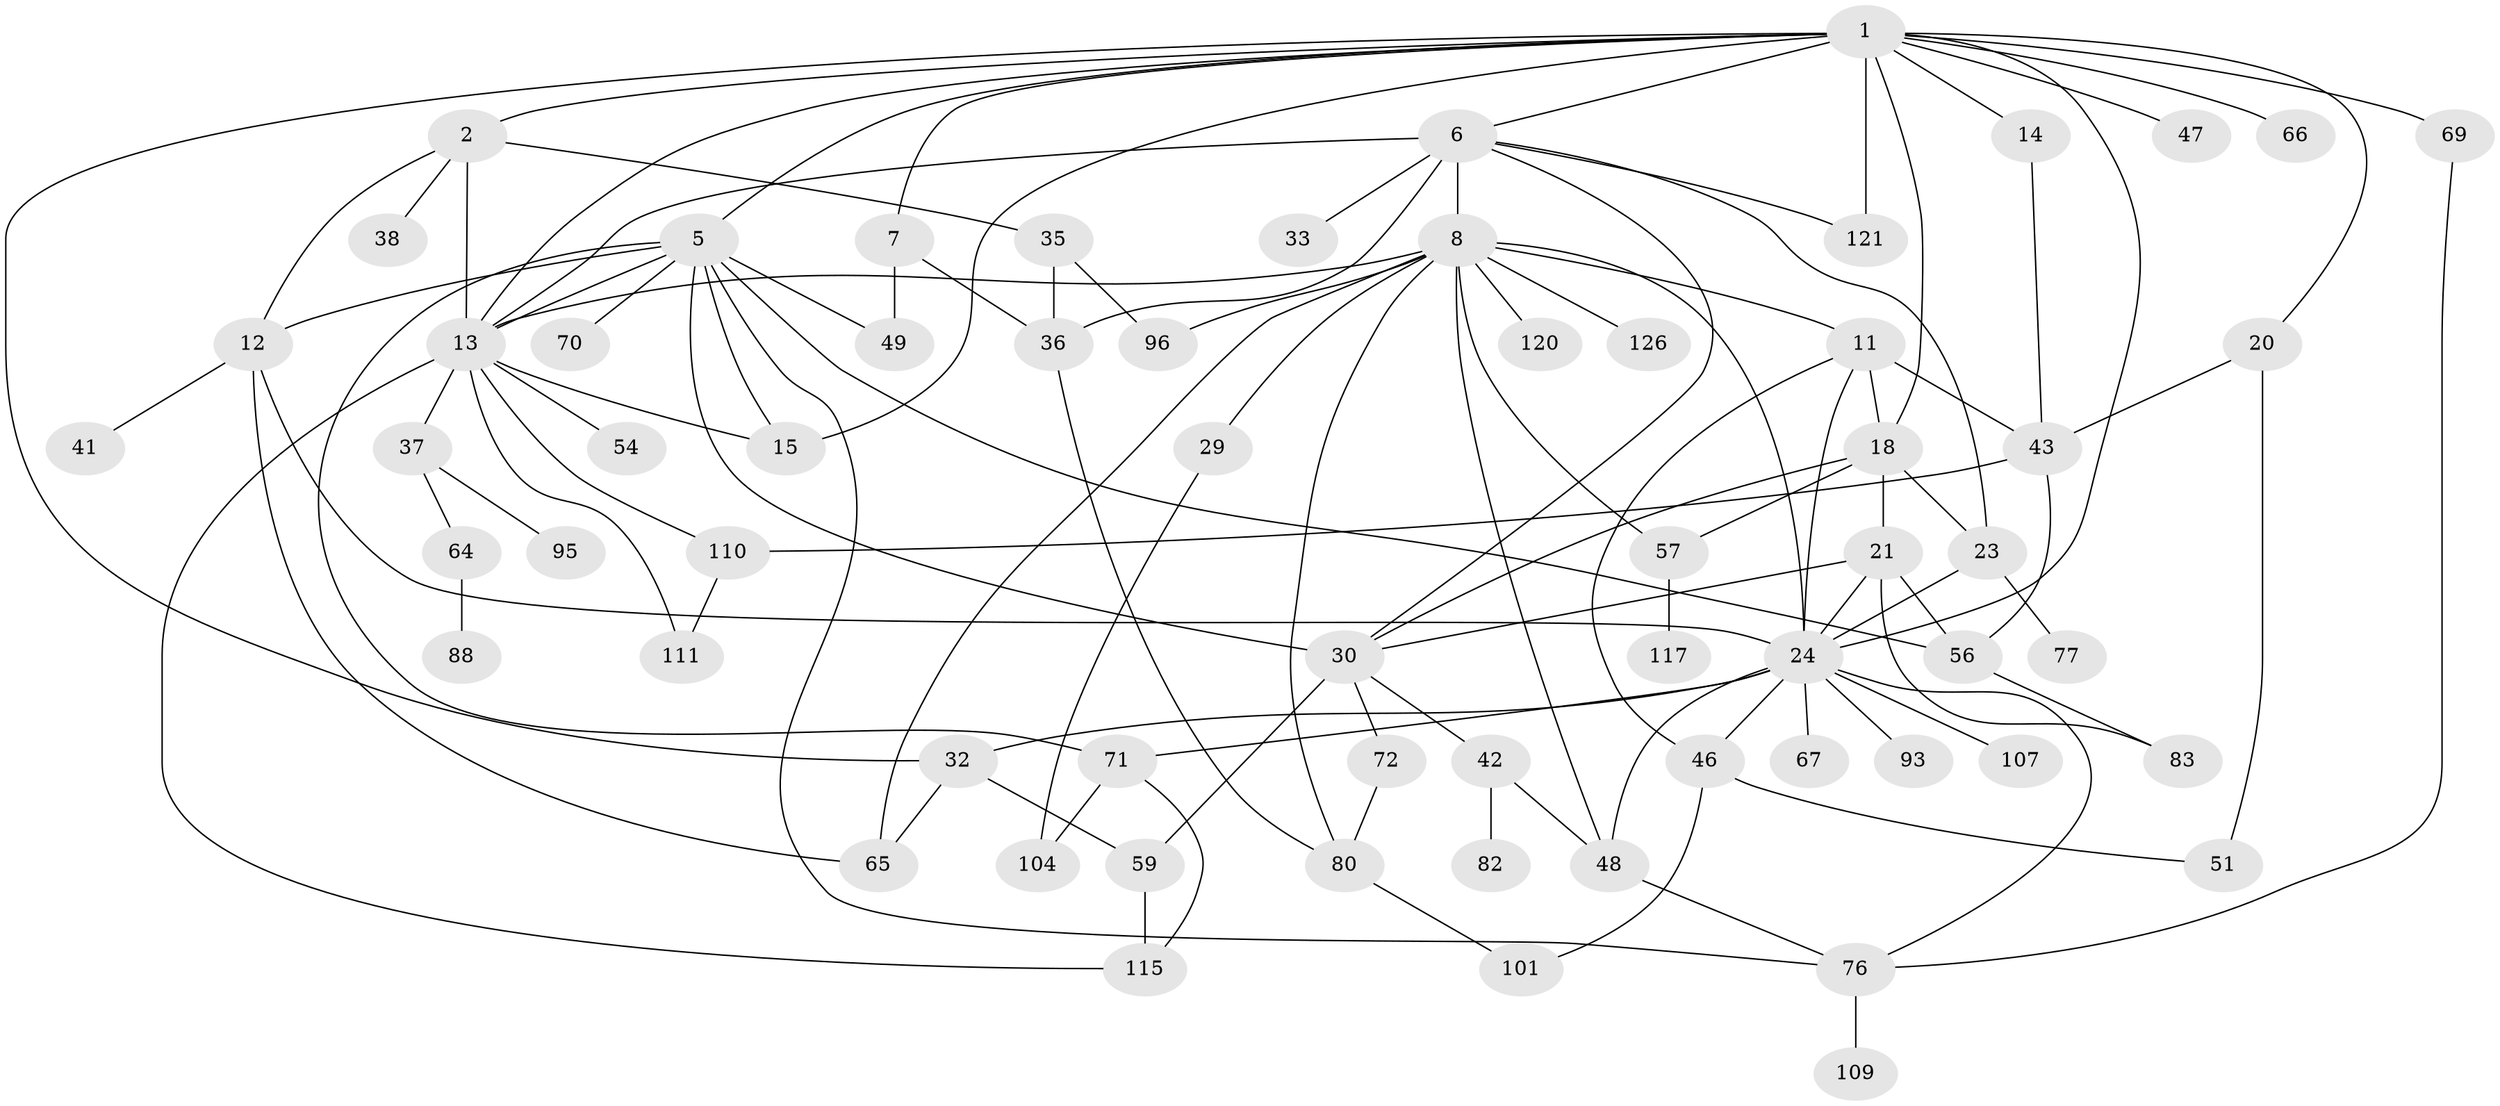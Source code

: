 // original degree distribution, {5: 0.0703125, 2: 0.25, 6: 0.046875, 4: 0.109375, 7: 0.0078125, 3: 0.2890625, 8: 0.015625, 1: 0.2109375}
// Generated by graph-tools (version 1.1) at 2025/17/03/04/25 18:17:02]
// undirected, 64 vertices, 111 edges
graph export_dot {
graph [start="1"]
  node [color=gray90,style=filled];
  1 [super="+16+3+4"];
  2 [super="+10"];
  5 [super="+27+52+40"];
  6 [super="+112+50"];
  7;
  8 [super="+22+53+26+9+125+60+19"];
  11 [super="+86"];
  12 [super="+45+106"];
  13 [super="+31+25"];
  14;
  15;
  18 [super="+78"];
  20;
  21 [super="+81"];
  23 [super="+63+39"];
  24 [super="+58+75+28+73"];
  29;
  30 [super="+87+34"];
  32;
  33;
  35;
  36 [super="+79"];
  37;
  38;
  41 [super="+61"];
  42;
  43 [super="+123"];
  46;
  47;
  48 [super="+85"];
  49 [super="+89"];
  51 [super="+122"];
  54;
  56 [super="+99"];
  57;
  59 [super="+74"];
  64;
  65 [super="+68"];
  66;
  67;
  69;
  70;
  71 [super="+91"];
  72 [super="+90"];
  76 [super="+92"];
  77;
  80 [super="+100"];
  82;
  83;
  88;
  93;
  95 [super="+124"];
  96 [super="+118"];
  101;
  104;
  107;
  109;
  110;
  111;
  115 [super="+116"];
  117;
  120;
  121;
  126;
  1 -- 2;
  1 -- 7;
  1 -- 47;
  1 -- 121;
  1 -- 66;
  1 -- 5;
  1 -- 6;
  1 -- 69;
  1 -- 14;
  1 -- 18;
  1 -- 20;
  1 -- 24 [weight=2];
  1 -- 32;
  1 -- 13 [weight=2];
  1 -- 15;
  2 -- 35;
  2 -- 38;
  2 -- 12;
  2 -- 13;
  5 -- 70;
  5 -- 30;
  5 -- 15;
  5 -- 49;
  5 -- 13;
  5 -- 71;
  5 -- 56;
  5 -- 76;
  5 -- 12;
  6 -- 8 [weight=2];
  6 -- 33;
  6 -- 121;
  6 -- 36;
  6 -- 23;
  6 -- 13;
  6 -- 30;
  7 -- 36;
  7 -- 49;
  8 -- 57;
  8 -- 96;
  8 -- 65;
  8 -- 11;
  8 -- 48;
  8 -- 80;
  8 -- 24;
  8 -- 120;
  8 -- 29;
  8 -- 126;
  8 -- 13;
  11 -- 18;
  11 -- 24;
  11 -- 43 [weight=2];
  11 -- 46;
  12 -- 24;
  12 -- 41;
  12 -- 65;
  13 -- 111;
  13 -- 115;
  13 -- 37;
  13 -- 54;
  13 -- 110;
  13 -- 15;
  14 -- 43;
  18 -- 21;
  18 -- 23;
  18 -- 57;
  18 -- 30;
  20 -- 43;
  20 -- 51;
  21 -- 30;
  21 -- 83;
  21 -- 56;
  21 -- 24;
  23 -- 24;
  23 -- 77;
  24 -- 67;
  24 -- 32;
  24 -- 93;
  24 -- 46;
  24 -- 107;
  24 -- 71 [weight=2];
  24 -- 76;
  24 -- 48;
  29 -- 104;
  30 -- 59 [weight=2];
  30 -- 72;
  30 -- 42;
  32 -- 65;
  32 -- 59;
  35 -- 96;
  35 -- 36;
  36 -- 80;
  37 -- 64;
  37 -- 95;
  42 -- 82;
  42 -- 48;
  43 -- 56;
  43 -- 110;
  46 -- 101;
  46 -- 51;
  48 -- 76;
  56 -- 83;
  57 -- 117;
  59 -- 115;
  64 -- 88;
  69 -- 76;
  71 -- 115;
  71 -- 104;
  72 -- 80;
  76 -- 109;
  80 -- 101;
  110 -- 111;
}

